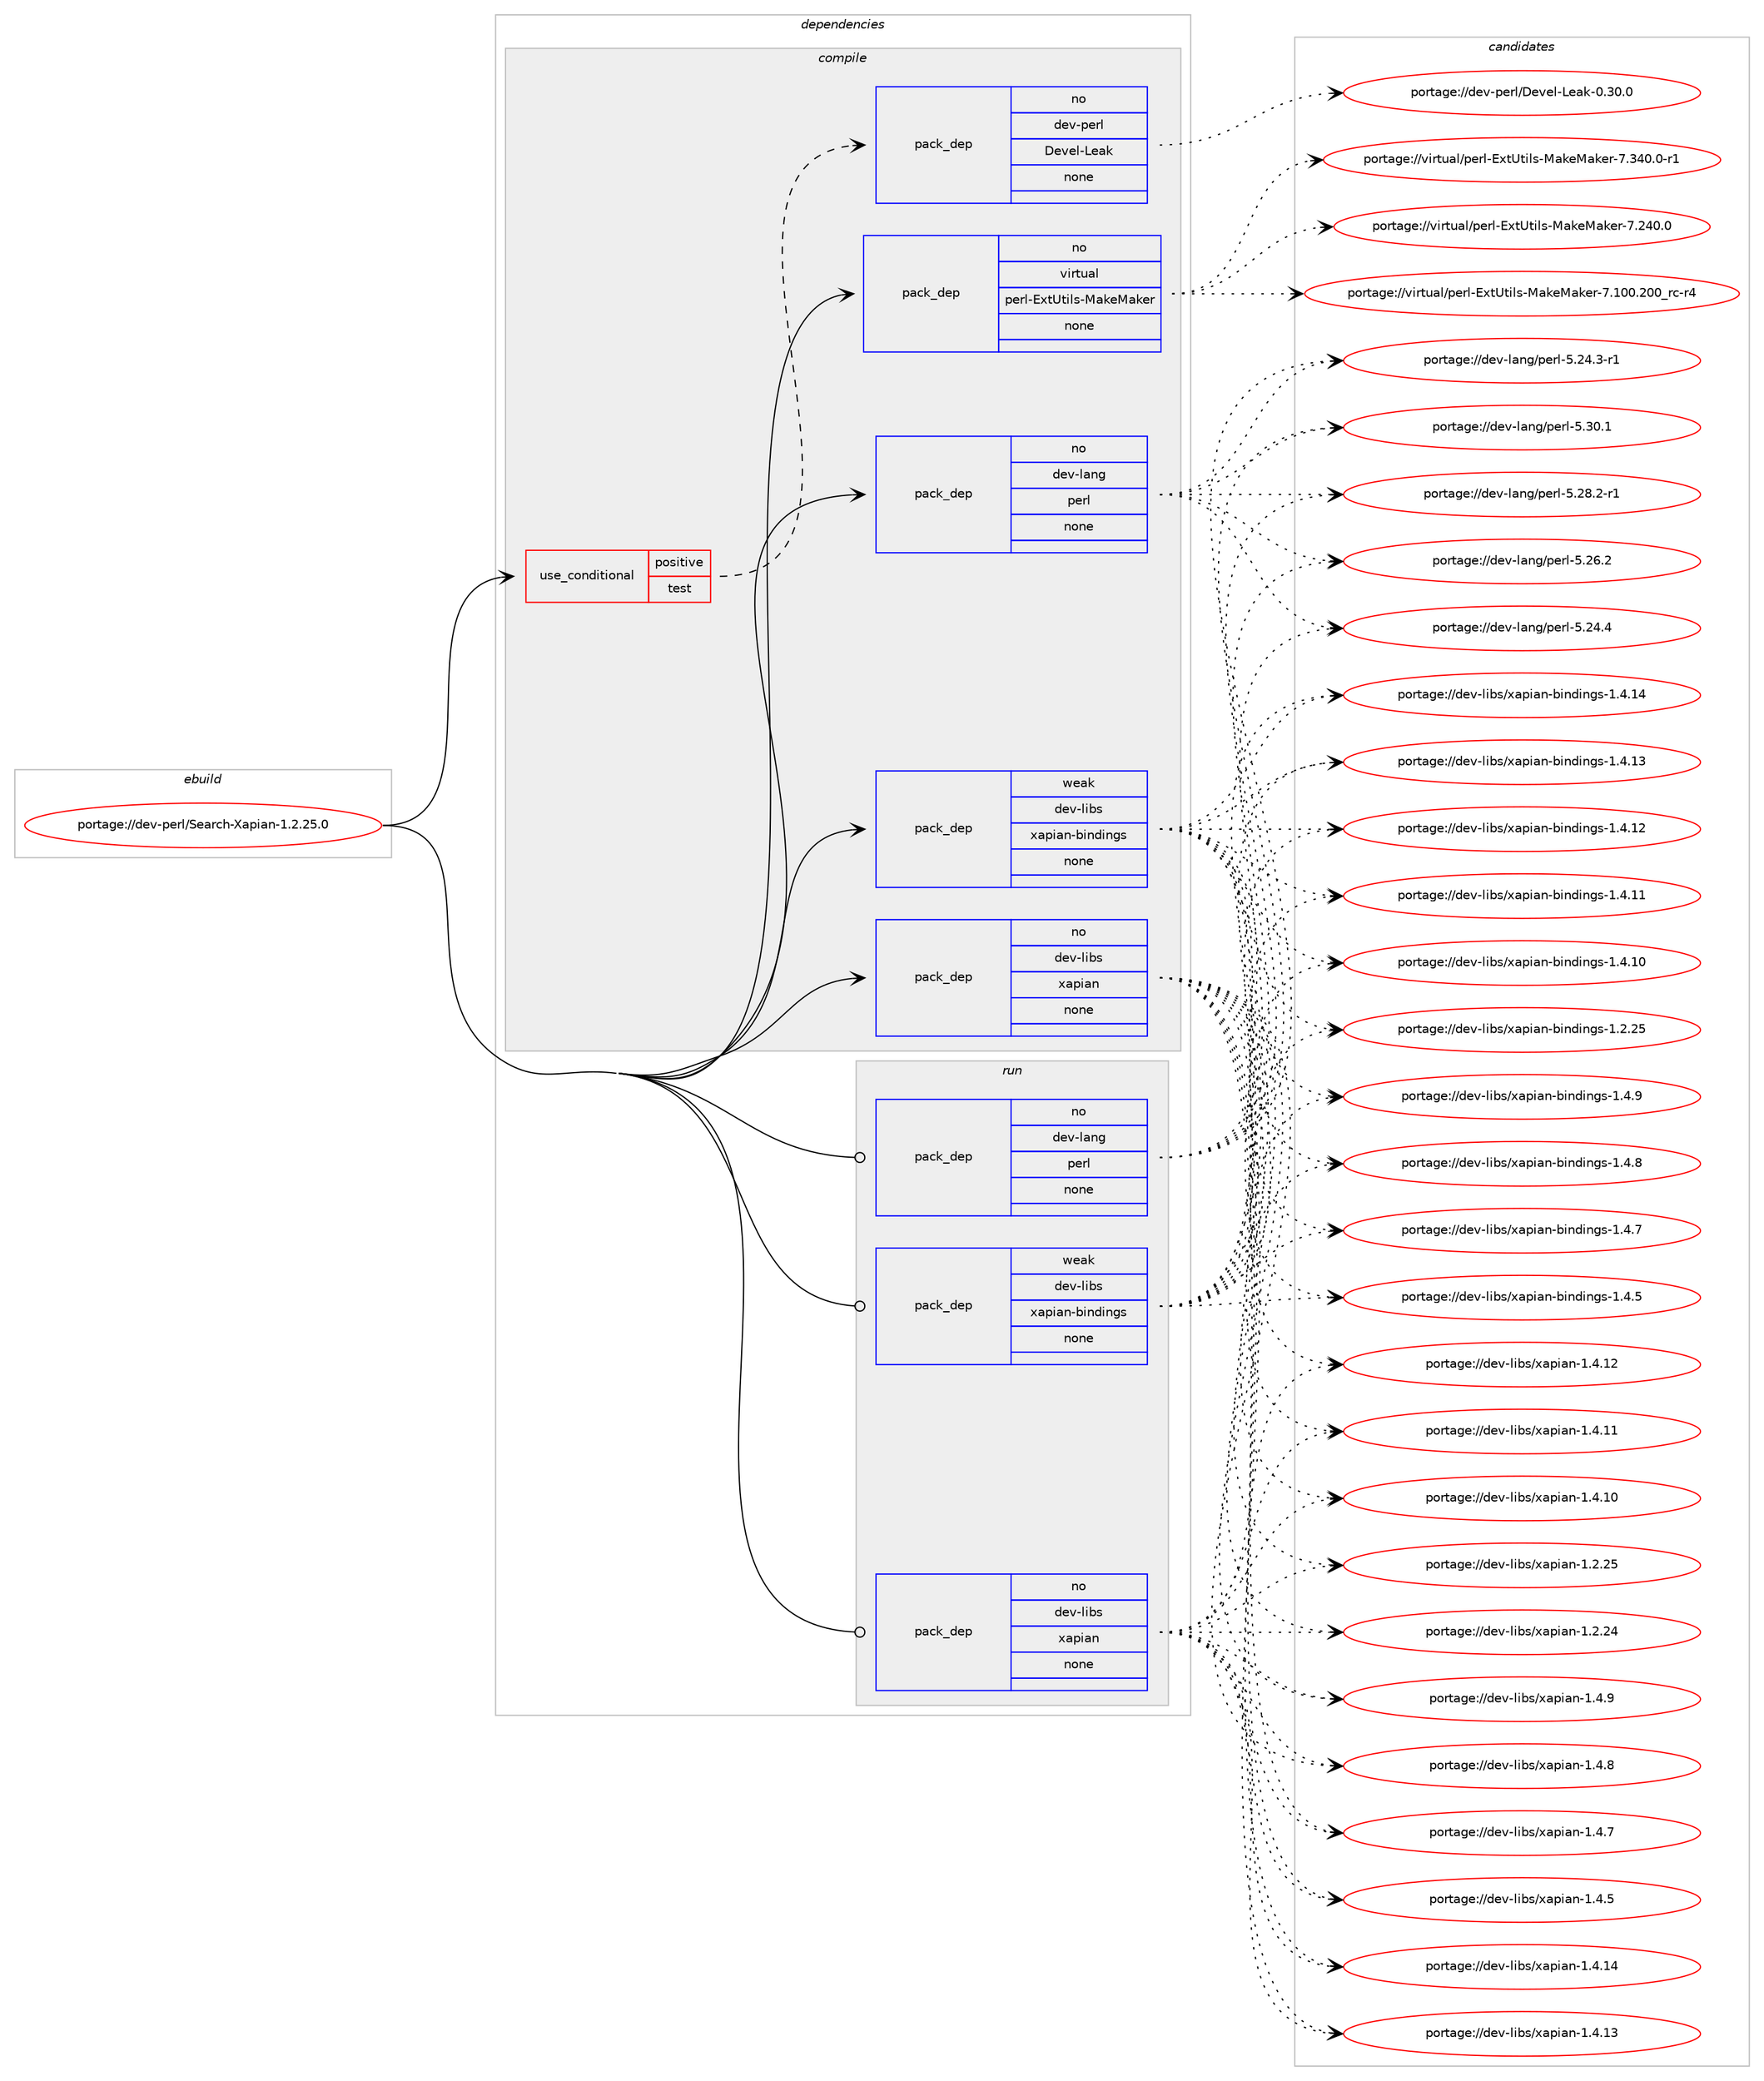 digraph prolog {

# *************
# Graph options
# *************

newrank=true;
concentrate=true;
compound=true;
graph [rankdir=LR,fontname=Helvetica,fontsize=10,ranksep=1.5];#, ranksep=2.5, nodesep=0.2];
edge  [arrowhead=vee];
node  [fontname=Helvetica,fontsize=10];

# **********
# The ebuild
# **********

subgraph cluster_leftcol {
color=gray;
label=<<i>ebuild</i>>;
id [label="portage://dev-perl/Search-Xapian-1.2.25.0", color=red, width=4, href="../dev-perl/Search-Xapian-1.2.25.0.svg"];
}

# ****************
# The dependencies
# ****************

subgraph cluster_midcol {
color=gray;
label=<<i>dependencies</i>>;
subgraph cluster_compile {
fillcolor="#eeeeee";
style=filled;
label=<<i>compile</i>>;
subgraph cond121512 {
dependency483188 [label=<<TABLE BORDER="0" CELLBORDER="1" CELLSPACING="0" CELLPADDING="4"><TR><TD ROWSPAN="3" CELLPADDING="10">use_conditional</TD></TR><TR><TD>positive</TD></TR><TR><TD>test</TD></TR></TABLE>>, shape=none, color=red];
subgraph pack356616 {
dependency483189 [label=<<TABLE BORDER="0" CELLBORDER="1" CELLSPACING="0" CELLPADDING="4" WIDTH="220"><TR><TD ROWSPAN="6" CELLPADDING="30">pack_dep</TD></TR><TR><TD WIDTH="110">no</TD></TR><TR><TD>dev-perl</TD></TR><TR><TD>Devel-Leak</TD></TR><TR><TD>none</TD></TR><TR><TD></TD></TR></TABLE>>, shape=none, color=blue];
}
dependency483188:e -> dependency483189:w [weight=20,style="dashed",arrowhead="vee"];
}
id:e -> dependency483188:w [weight=20,style="solid",arrowhead="vee"];
subgraph pack356617 {
dependency483190 [label=<<TABLE BORDER="0" CELLBORDER="1" CELLSPACING="0" CELLPADDING="4" WIDTH="220"><TR><TD ROWSPAN="6" CELLPADDING="30">pack_dep</TD></TR><TR><TD WIDTH="110">no</TD></TR><TR><TD>dev-lang</TD></TR><TR><TD>perl</TD></TR><TR><TD>none</TD></TR><TR><TD></TD></TR></TABLE>>, shape=none, color=blue];
}
id:e -> dependency483190:w [weight=20,style="solid",arrowhead="vee"];
subgraph pack356618 {
dependency483191 [label=<<TABLE BORDER="0" CELLBORDER="1" CELLSPACING="0" CELLPADDING="4" WIDTH="220"><TR><TD ROWSPAN="6" CELLPADDING="30">pack_dep</TD></TR><TR><TD WIDTH="110">no</TD></TR><TR><TD>dev-libs</TD></TR><TR><TD>xapian</TD></TR><TR><TD>none</TD></TR><TR><TD></TD></TR></TABLE>>, shape=none, color=blue];
}
id:e -> dependency483191:w [weight=20,style="solid",arrowhead="vee"];
subgraph pack356619 {
dependency483192 [label=<<TABLE BORDER="0" CELLBORDER="1" CELLSPACING="0" CELLPADDING="4" WIDTH="220"><TR><TD ROWSPAN="6" CELLPADDING="30">pack_dep</TD></TR><TR><TD WIDTH="110">no</TD></TR><TR><TD>virtual</TD></TR><TR><TD>perl-ExtUtils-MakeMaker</TD></TR><TR><TD>none</TD></TR><TR><TD></TD></TR></TABLE>>, shape=none, color=blue];
}
id:e -> dependency483192:w [weight=20,style="solid",arrowhead="vee"];
subgraph pack356620 {
dependency483193 [label=<<TABLE BORDER="0" CELLBORDER="1" CELLSPACING="0" CELLPADDING="4" WIDTH="220"><TR><TD ROWSPAN="6" CELLPADDING="30">pack_dep</TD></TR><TR><TD WIDTH="110">weak</TD></TR><TR><TD>dev-libs</TD></TR><TR><TD>xapian-bindings</TD></TR><TR><TD>none</TD></TR><TR><TD></TD></TR></TABLE>>, shape=none, color=blue];
}
id:e -> dependency483193:w [weight=20,style="solid",arrowhead="vee"];
}
subgraph cluster_compileandrun {
fillcolor="#eeeeee";
style=filled;
label=<<i>compile and run</i>>;
}
subgraph cluster_run {
fillcolor="#eeeeee";
style=filled;
label=<<i>run</i>>;
subgraph pack356621 {
dependency483194 [label=<<TABLE BORDER="0" CELLBORDER="1" CELLSPACING="0" CELLPADDING="4" WIDTH="220"><TR><TD ROWSPAN="6" CELLPADDING="30">pack_dep</TD></TR><TR><TD WIDTH="110">no</TD></TR><TR><TD>dev-lang</TD></TR><TR><TD>perl</TD></TR><TR><TD>none</TD></TR><TR><TD></TD></TR></TABLE>>, shape=none, color=blue];
}
id:e -> dependency483194:w [weight=20,style="solid",arrowhead="odot"];
subgraph pack356622 {
dependency483195 [label=<<TABLE BORDER="0" CELLBORDER="1" CELLSPACING="0" CELLPADDING="4" WIDTH="220"><TR><TD ROWSPAN="6" CELLPADDING="30">pack_dep</TD></TR><TR><TD WIDTH="110">no</TD></TR><TR><TD>dev-libs</TD></TR><TR><TD>xapian</TD></TR><TR><TD>none</TD></TR><TR><TD></TD></TR></TABLE>>, shape=none, color=blue];
}
id:e -> dependency483195:w [weight=20,style="solid",arrowhead="odot"];
subgraph pack356623 {
dependency483196 [label=<<TABLE BORDER="0" CELLBORDER="1" CELLSPACING="0" CELLPADDING="4" WIDTH="220"><TR><TD ROWSPAN="6" CELLPADDING="30">pack_dep</TD></TR><TR><TD WIDTH="110">weak</TD></TR><TR><TD>dev-libs</TD></TR><TR><TD>xapian-bindings</TD></TR><TR><TD>none</TD></TR><TR><TD></TD></TR></TABLE>>, shape=none, color=blue];
}
id:e -> dependency483196:w [weight=20,style="solid",arrowhead="odot"];
}
}

# **************
# The candidates
# **************

subgraph cluster_choices {
rank=same;
color=gray;
label=<<i>candidates</i>>;

subgraph choice356616 {
color=black;
nodesep=1;
choice10010111845112101114108476810111810110845761019710745484651484648 [label="portage://dev-perl/Devel-Leak-0.30.0", color=red, width=4,href="../dev-perl/Devel-Leak-0.30.0.svg"];
dependency483189:e -> choice10010111845112101114108476810111810110845761019710745484651484648:w [style=dotted,weight="100"];
}
subgraph choice356617 {
color=black;
nodesep=1;
choice10010111845108971101034711210111410845534651484649 [label="portage://dev-lang/perl-5.30.1", color=red, width=4,href="../dev-lang/perl-5.30.1.svg"];
choice100101118451089711010347112101114108455346505646504511449 [label="portage://dev-lang/perl-5.28.2-r1", color=red, width=4,href="../dev-lang/perl-5.28.2-r1.svg"];
choice10010111845108971101034711210111410845534650544650 [label="portage://dev-lang/perl-5.26.2", color=red, width=4,href="../dev-lang/perl-5.26.2.svg"];
choice10010111845108971101034711210111410845534650524652 [label="portage://dev-lang/perl-5.24.4", color=red, width=4,href="../dev-lang/perl-5.24.4.svg"];
choice100101118451089711010347112101114108455346505246514511449 [label="portage://dev-lang/perl-5.24.3-r1", color=red, width=4,href="../dev-lang/perl-5.24.3-r1.svg"];
dependency483190:e -> choice10010111845108971101034711210111410845534651484649:w [style=dotted,weight="100"];
dependency483190:e -> choice100101118451089711010347112101114108455346505646504511449:w [style=dotted,weight="100"];
dependency483190:e -> choice10010111845108971101034711210111410845534650544650:w [style=dotted,weight="100"];
dependency483190:e -> choice10010111845108971101034711210111410845534650524652:w [style=dotted,weight="100"];
dependency483190:e -> choice100101118451089711010347112101114108455346505246514511449:w [style=dotted,weight="100"];
}
subgraph choice356618 {
color=black;
nodesep=1;
choice1001011184510810598115471209711210597110454946524657 [label="portage://dev-libs/xapian-1.4.9", color=red, width=4,href="../dev-libs/xapian-1.4.9.svg"];
choice1001011184510810598115471209711210597110454946524656 [label="portage://dev-libs/xapian-1.4.8", color=red, width=4,href="../dev-libs/xapian-1.4.8.svg"];
choice1001011184510810598115471209711210597110454946524655 [label="portage://dev-libs/xapian-1.4.7", color=red, width=4,href="../dev-libs/xapian-1.4.7.svg"];
choice1001011184510810598115471209711210597110454946524653 [label="portage://dev-libs/xapian-1.4.5", color=red, width=4,href="../dev-libs/xapian-1.4.5.svg"];
choice100101118451081059811547120971121059711045494652464952 [label="portage://dev-libs/xapian-1.4.14", color=red, width=4,href="../dev-libs/xapian-1.4.14.svg"];
choice100101118451081059811547120971121059711045494652464951 [label="portage://dev-libs/xapian-1.4.13", color=red, width=4,href="../dev-libs/xapian-1.4.13.svg"];
choice100101118451081059811547120971121059711045494652464950 [label="portage://dev-libs/xapian-1.4.12", color=red, width=4,href="../dev-libs/xapian-1.4.12.svg"];
choice100101118451081059811547120971121059711045494652464949 [label="portage://dev-libs/xapian-1.4.11", color=red, width=4,href="../dev-libs/xapian-1.4.11.svg"];
choice100101118451081059811547120971121059711045494652464948 [label="portage://dev-libs/xapian-1.4.10", color=red, width=4,href="../dev-libs/xapian-1.4.10.svg"];
choice100101118451081059811547120971121059711045494650465053 [label="portage://dev-libs/xapian-1.2.25", color=red, width=4,href="../dev-libs/xapian-1.2.25.svg"];
choice100101118451081059811547120971121059711045494650465052 [label="portage://dev-libs/xapian-1.2.24", color=red, width=4,href="../dev-libs/xapian-1.2.24.svg"];
dependency483191:e -> choice1001011184510810598115471209711210597110454946524657:w [style=dotted,weight="100"];
dependency483191:e -> choice1001011184510810598115471209711210597110454946524656:w [style=dotted,weight="100"];
dependency483191:e -> choice1001011184510810598115471209711210597110454946524655:w [style=dotted,weight="100"];
dependency483191:e -> choice1001011184510810598115471209711210597110454946524653:w [style=dotted,weight="100"];
dependency483191:e -> choice100101118451081059811547120971121059711045494652464952:w [style=dotted,weight="100"];
dependency483191:e -> choice100101118451081059811547120971121059711045494652464951:w [style=dotted,weight="100"];
dependency483191:e -> choice100101118451081059811547120971121059711045494652464950:w [style=dotted,weight="100"];
dependency483191:e -> choice100101118451081059811547120971121059711045494652464949:w [style=dotted,weight="100"];
dependency483191:e -> choice100101118451081059811547120971121059711045494652464948:w [style=dotted,weight="100"];
dependency483191:e -> choice100101118451081059811547120971121059711045494650465053:w [style=dotted,weight="100"];
dependency483191:e -> choice100101118451081059811547120971121059711045494650465052:w [style=dotted,weight="100"];
}
subgraph choice356619 {
color=black;
nodesep=1;
choice1181051141161179710847112101114108456912011685116105108115457797107101779710710111445554651524846484511449 [label="portage://virtual/perl-ExtUtils-MakeMaker-7.340.0-r1", color=red, width=4,href="../virtual/perl-ExtUtils-MakeMaker-7.340.0-r1.svg"];
choice118105114116117971084711210111410845691201168511610510811545779710710177971071011144555465052484648 [label="portage://virtual/perl-ExtUtils-MakeMaker-7.240.0", color=red, width=4,href="../virtual/perl-ExtUtils-MakeMaker-7.240.0.svg"];
choice118105114116117971084711210111410845691201168511610510811545779710710177971071011144555464948484650484895114994511452 [label="portage://virtual/perl-ExtUtils-MakeMaker-7.100.200_rc-r4", color=red, width=4,href="../virtual/perl-ExtUtils-MakeMaker-7.100.200_rc-r4.svg"];
dependency483192:e -> choice1181051141161179710847112101114108456912011685116105108115457797107101779710710111445554651524846484511449:w [style=dotted,weight="100"];
dependency483192:e -> choice118105114116117971084711210111410845691201168511610510811545779710710177971071011144555465052484648:w [style=dotted,weight="100"];
dependency483192:e -> choice118105114116117971084711210111410845691201168511610510811545779710710177971071011144555464948484650484895114994511452:w [style=dotted,weight="100"];
}
subgraph choice356620 {
color=black;
nodesep=1;
choice10010111845108105981154712097112105971104598105110100105110103115454946524657 [label="portage://dev-libs/xapian-bindings-1.4.9", color=red, width=4,href="../dev-libs/xapian-bindings-1.4.9.svg"];
choice10010111845108105981154712097112105971104598105110100105110103115454946524656 [label="portage://dev-libs/xapian-bindings-1.4.8", color=red, width=4,href="../dev-libs/xapian-bindings-1.4.8.svg"];
choice10010111845108105981154712097112105971104598105110100105110103115454946524655 [label="portage://dev-libs/xapian-bindings-1.4.7", color=red, width=4,href="../dev-libs/xapian-bindings-1.4.7.svg"];
choice10010111845108105981154712097112105971104598105110100105110103115454946524653 [label="portage://dev-libs/xapian-bindings-1.4.5", color=red, width=4,href="../dev-libs/xapian-bindings-1.4.5.svg"];
choice1001011184510810598115471209711210597110459810511010010511010311545494652464952 [label="portage://dev-libs/xapian-bindings-1.4.14", color=red, width=4,href="../dev-libs/xapian-bindings-1.4.14.svg"];
choice1001011184510810598115471209711210597110459810511010010511010311545494652464951 [label="portage://dev-libs/xapian-bindings-1.4.13", color=red, width=4,href="../dev-libs/xapian-bindings-1.4.13.svg"];
choice1001011184510810598115471209711210597110459810511010010511010311545494652464950 [label="portage://dev-libs/xapian-bindings-1.4.12", color=red, width=4,href="../dev-libs/xapian-bindings-1.4.12.svg"];
choice1001011184510810598115471209711210597110459810511010010511010311545494652464949 [label="portage://dev-libs/xapian-bindings-1.4.11", color=red, width=4,href="../dev-libs/xapian-bindings-1.4.11.svg"];
choice1001011184510810598115471209711210597110459810511010010511010311545494652464948 [label="portage://dev-libs/xapian-bindings-1.4.10", color=red, width=4,href="../dev-libs/xapian-bindings-1.4.10.svg"];
choice1001011184510810598115471209711210597110459810511010010511010311545494650465053 [label="portage://dev-libs/xapian-bindings-1.2.25", color=red, width=4,href="../dev-libs/xapian-bindings-1.2.25.svg"];
dependency483193:e -> choice10010111845108105981154712097112105971104598105110100105110103115454946524657:w [style=dotted,weight="100"];
dependency483193:e -> choice10010111845108105981154712097112105971104598105110100105110103115454946524656:w [style=dotted,weight="100"];
dependency483193:e -> choice10010111845108105981154712097112105971104598105110100105110103115454946524655:w [style=dotted,weight="100"];
dependency483193:e -> choice10010111845108105981154712097112105971104598105110100105110103115454946524653:w [style=dotted,weight="100"];
dependency483193:e -> choice1001011184510810598115471209711210597110459810511010010511010311545494652464952:w [style=dotted,weight="100"];
dependency483193:e -> choice1001011184510810598115471209711210597110459810511010010511010311545494652464951:w [style=dotted,weight="100"];
dependency483193:e -> choice1001011184510810598115471209711210597110459810511010010511010311545494652464950:w [style=dotted,weight="100"];
dependency483193:e -> choice1001011184510810598115471209711210597110459810511010010511010311545494652464949:w [style=dotted,weight="100"];
dependency483193:e -> choice1001011184510810598115471209711210597110459810511010010511010311545494652464948:w [style=dotted,weight="100"];
dependency483193:e -> choice1001011184510810598115471209711210597110459810511010010511010311545494650465053:w [style=dotted,weight="100"];
}
subgraph choice356621 {
color=black;
nodesep=1;
choice10010111845108971101034711210111410845534651484649 [label="portage://dev-lang/perl-5.30.1", color=red, width=4,href="../dev-lang/perl-5.30.1.svg"];
choice100101118451089711010347112101114108455346505646504511449 [label="portage://dev-lang/perl-5.28.2-r1", color=red, width=4,href="../dev-lang/perl-5.28.2-r1.svg"];
choice10010111845108971101034711210111410845534650544650 [label="portage://dev-lang/perl-5.26.2", color=red, width=4,href="../dev-lang/perl-5.26.2.svg"];
choice10010111845108971101034711210111410845534650524652 [label="portage://dev-lang/perl-5.24.4", color=red, width=4,href="../dev-lang/perl-5.24.4.svg"];
choice100101118451089711010347112101114108455346505246514511449 [label="portage://dev-lang/perl-5.24.3-r1", color=red, width=4,href="../dev-lang/perl-5.24.3-r1.svg"];
dependency483194:e -> choice10010111845108971101034711210111410845534651484649:w [style=dotted,weight="100"];
dependency483194:e -> choice100101118451089711010347112101114108455346505646504511449:w [style=dotted,weight="100"];
dependency483194:e -> choice10010111845108971101034711210111410845534650544650:w [style=dotted,weight="100"];
dependency483194:e -> choice10010111845108971101034711210111410845534650524652:w [style=dotted,weight="100"];
dependency483194:e -> choice100101118451089711010347112101114108455346505246514511449:w [style=dotted,weight="100"];
}
subgraph choice356622 {
color=black;
nodesep=1;
choice1001011184510810598115471209711210597110454946524657 [label="portage://dev-libs/xapian-1.4.9", color=red, width=4,href="../dev-libs/xapian-1.4.9.svg"];
choice1001011184510810598115471209711210597110454946524656 [label="portage://dev-libs/xapian-1.4.8", color=red, width=4,href="../dev-libs/xapian-1.4.8.svg"];
choice1001011184510810598115471209711210597110454946524655 [label="portage://dev-libs/xapian-1.4.7", color=red, width=4,href="../dev-libs/xapian-1.4.7.svg"];
choice1001011184510810598115471209711210597110454946524653 [label="portage://dev-libs/xapian-1.4.5", color=red, width=4,href="../dev-libs/xapian-1.4.5.svg"];
choice100101118451081059811547120971121059711045494652464952 [label="portage://dev-libs/xapian-1.4.14", color=red, width=4,href="../dev-libs/xapian-1.4.14.svg"];
choice100101118451081059811547120971121059711045494652464951 [label="portage://dev-libs/xapian-1.4.13", color=red, width=4,href="../dev-libs/xapian-1.4.13.svg"];
choice100101118451081059811547120971121059711045494652464950 [label="portage://dev-libs/xapian-1.4.12", color=red, width=4,href="../dev-libs/xapian-1.4.12.svg"];
choice100101118451081059811547120971121059711045494652464949 [label="portage://dev-libs/xapian-1.4.11", color=red, width=4,href="../dev-libs/xapian-1.4.11.svg"];
choice100101118451081059811547120971121059711045494652464948 [label="portage://dev-libs/xapian-1.4.10", color=red, width=4,href="../dev-libs/xapian-1.4.10.svg"];
choice100101118451081059811547120971121059711045494650465053 [label="portage://dev-libs/xapian-1.2.25", color=red, width=4,href="../dev-libs/xapian-1.2.25.svg"];
choice100101118451081059811547120971121059711045494650465052 [label="portage://dev-libs/xapian-1.2.24", color=red, width=4,href="../dev-libs/xapian-1.2.24.svg"];
dependency483195:e -> choice1001011184510810598115471209711210597110454946524657:w [style=dotted,weight="100"];
dependency483195:e -> choice1001011184510810598115471209711210597110454946524656:w [style=dotted,weight="100"];
dependency483195:e -> choice1001011184510810598115471209711210597110454946524655:w [style=dotted,weight="100"];
dependency483195:e -> choice1001011184510810598115471209711210597110454946524653:w [style=dotted,weight="100"];
dependency483195:e -> choice100101118451081059811547120971121059711045494652464952:w [style=dotted,weight="100"];
dependency483195:e -> choice100101118451081059811547120971121059711045494652464951:w [style=dotted,weight="100"];
dependency483195:e -> choice100101118451081059811547120971121059711045494652464950:w [style=dotted,weight="100"];
dependency483195:e -> choice100101118451081059811547120971121059711045494652464949:w [style=dotted,weight="100"];
dependency483195:e -> choice100101118451081059811547120971121059711045494652464948:w [style=dotted,weight="100"];
dependency483195:e -> choice100101118451081059811547120971121059711045494650465053:w [style=dotted,weight="100"];
dependency483195:e -> choice100101118451081059811547120971121059711045494650465052:w [style=dotted,weight="100"];
}
subgraph choice356623 {
color=black;
nodesep=1;
choice10010111845108105981154712097112105971104598105110100105110103115454946524657 [label="portage://dev-libs/xapian-bindings-1.4.9", color=red, width=4,href="../dev-libs/xapian-bindings-1.4.9.svg"];
choice10010111845108105981154712097112105971104598105110100105110103115454946524656 [label="portage://dev-libs/xapian-bindings-1.4.8", color=red, width=4,href="../dev-libs/xapian-bindings-1.4.8.svg"];
choice10010111845108105981154712097112105971104598105110100105110103115454946524655 [label="portage://dev-libs/xapian-bindings-1.4.7", color=red, width=4,href="../dev-libs/xapian-bindings-1.4.7.svg"];
choice10010111845108105981154712097112105971104598105110100105110103115454946524653 [label="portage://dev-libs/xapian-bindings-1.4.5", color=red, width=4,href="../dev-libs/xapian-bindings-1.4.5.svg"];
choice1001011184510810598115471209711210597110459810511010010511010311545494652464952 [label="portage://dev-libs/xapian-bindings-1.4.14", color=red, width=4,href="../dev-libs/xapian-bindings-1.4.14.svg"];
choice1001011184510810598115471209711210597110459810511010010511010311545494652464951 [label="portage://dev-libs/xapian-bindings-1.4.13", color=red, width=4,href="../dev-libs/xapian-bindings-1.4.13.svg"];
choice1001011184510810598115471209711210597110459810511010010511010311545494652464950 [label="portage://dev-libs/xapian-bindings-1.4.12", color=red, width=4,href="../dev-libs/xapian-bindings-1.4.12.svg"];
choice1001011184510810598115471209711210597110459810511010010511010311545494652464949 [label="portage://dev-libs/xapian-bindings-1.4.11", color=red, width=4,href="../dev-libs/xapian-bindings-1.4.11.svg"];
choice1001011184510810598115471209711210597110459810511010010511010311545494652464948 [label="portage://dev-libs/xapian-bindings-1.4.10", color=red, width=4,href="../dev-libs/xapian-bindings-1.4.10.svg"];
choice1001011184510810598115471209711210597110459810511010010511010311545494650465053 [label="portage://dev-libs/xapian-bindings-1.2.25", color=red, width=4,href="../dev-libs/xapian-bindings-1.2.25.svg"];
dependency483196:e -> choice10010111845108105981154712097112105971104598105110100105110103115454946524657:w [style=dotted,weight="100"];
dependency483196:e -> choice10010111845108105981154712097112105971104598105110100105110103115454946524656:w [style=dotted,weight="100"];
dependency483196:e -> choice10010111845108105981154712097112105971104598105110100105110103115454946524655:w [style=dotted,weight="100"];
dependency483196:e -> choice10010111845108105981154712097112105971104598105110100105110103115454946524653:w [style=dotted,weight="100"];
dependency483196:e -> choice1001011184510810598115471209711210597110459810511010010511010311545494652464952:w [style=dotted,weight="100"];
dependency483196:e -> choice1001011184510810598115471209711210597110459810511010010511010311545494652464951:w [style=dotted,weight="100"];
dependency483196:e -> choice1001011184510810598115471209711210597110459810511010010511010311545494652464950:w [style=dotted,weight="100"];
dependency483196:e -> choice1001011184510810598115471209711210597110459810511010010511010311545494652464949:w [style=dotted,weight="100"];
dependency483196:e -> choice1001011184510810598115471209711210597110459810511010010511010311545494652464948:w [style=dotted,weight="100"];
dependency483196:e -> choice1001011184510810598115471209711210597110459810511010010511010311545494650465053:w [style=dotted,weight="100"];
}
}

}
